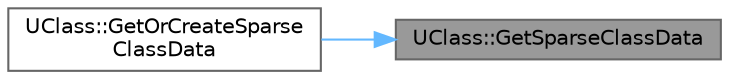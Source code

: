 digraph "UClass::GetSparseClassData"
{
 // INTERACTIVE_SVG=YES
 // LATEX_PDF_SIZE
  bgcolor="transparent";
  edge [fontname=Helvetica,fontsize=10,labelfontname=Helvetica,labelfontsize=10];
  node [fontname=Helvetica,fontsize=10,shape=box,height=0.2,width=0.4];
  rankdir="RL";
  Node1 [id="Node000001",label="UClass::GetSparseClassData",height=0.2,width=0.4,color="gray40", fillcolor="grey60", style="filled", fontcolor="black",tooltip="Returns a pointer to the sidecar data structure, based on the EGetSparseClassDataMethod."];
  Node1 -> Node2 [id="edge1_Node000001_Node000002",dir="back",color="steelblue1",style="solid",tooltip=" "];
  Node2 [id="Node000002",label="UClass::GetOrCreateSparse\lClassData",height=0.2,width=0.4,color="grey40", fillcolor="white", style="filled",URL="$d4/d77/classUClass.html#a63e75416394204f634f28a277860eff5",tooltip="Returns a pointer to the sidecar data structure."];
}
